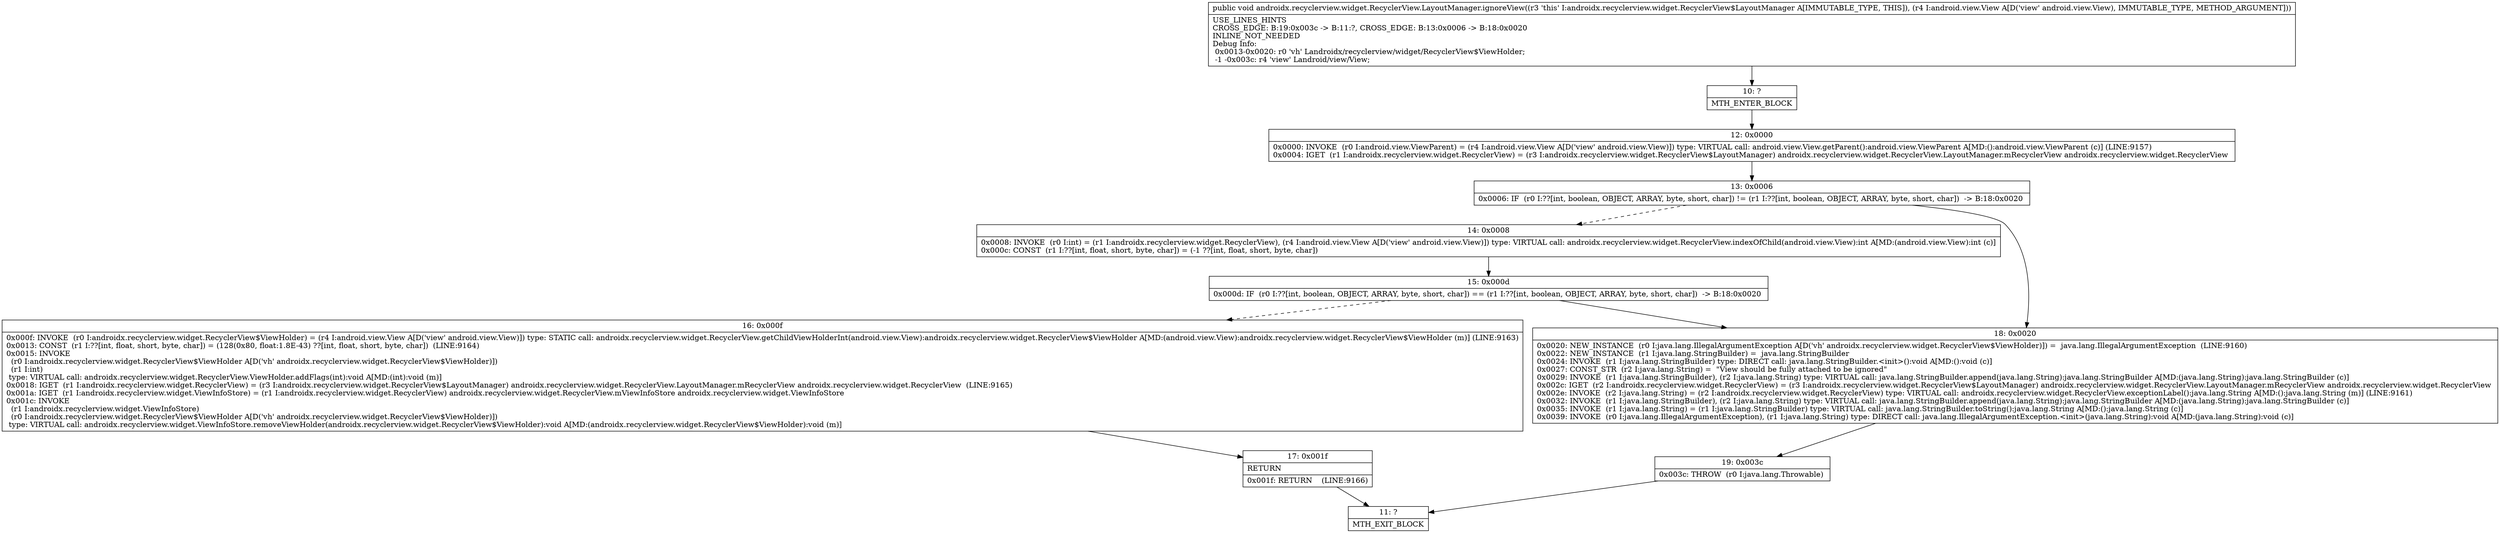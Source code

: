 digraph "CFG forandroidx.recyclerview.widget.RecyclerView.LayoutManager.ignoreView(Landroid\/view\/View;)V" {
Node_10 [shape=record,label="{10\:\ ?|MTH_ENTER_BLOCK\l}"];
Node_12 [shape=record,label="{12\:\ 0x0000|0x0000: INVOKE  (r0 I:android.view.ViewParent) = (r4 I:android.view.View A[D('view' android.view.View)]) type: VIRTUAL call: android.view.View.getParent():android.view.ViewParent A[MD:():android.view.ViewParent (c)] (LINE:9157)\l0x0004: IGET  (r1 I:androidx.recyclerview.widget.RecyclerView) = (r3 I:androidx.recyclerview.widget.RecyclerView$LayoutManager) androidx.recyclerview.widget.RecyclerView.LayoutManager.mRecyclerView androidx.recyclerview.widget.RecyclerView \l}"];
Node_13 [shape=record,label="{13\:\ 0x0006|0x0006: IF  (r0 I:??[int, boolean, OBJECT, ARRAY, byte, short, char]) != (r1 I:??[int, boolean, OBJECT, ARRAY, byte, short, char])  \-\> B:18:0x0020 \l}"];
Node_14 [shape=record,label="{14\:\ 0x0008|0x0008: INVOKE  (r0 I:int) = (r1 I:androidx.recyclerview.widget.RecyclerView), (r4 I:android.view.View A[D('view' android.view.View)]) type: VIRTUAL call: androidx.recyclerview.widget.RecyclerView.indexOfChild(android.view.View):int A[MD:(android.view.View):int (c)]\l0x000c: CONST  (r1 I:??[int, float, short, byte, char]) = (\-1 ??[int, float, short, byte, char]) \l}"];
Node_15 [shape=record,label="{15\:\ 0x000d|0x000d: IF  (r0 I:??[int, boolean, OBJECT, ARRAY, byte, short, char]) == (r1 I:??[int, boolean, OBJECT, ARRAY, byte, short, char])  \-\> B:18:0x0020 \l}"];
Node_16 [shape=record,label="{16\:\ 0x000f|0x000f: INVOKE  (r0 I:androidx.recyclerview.widget.RecyclerView$ViewHolder) = (r4 I:android.view.View A[D('view' android.view.View)]) type: STATIC call: androidx.recyclerview.widget.RecyclerView.getChildViewHolderInt(android.view.View):androidx.recyclerview.widget.RecyclerView$ViewHolder A[MD:(android.view.View):androidx.recyclerview.widget.RecyclerView$ViewHolder (m)] (LINE:9163)\l0x0013: CONST  (r1 I:??[int, float, short, byte, char]) = (128(0x80, float:1.8E\-43) ??[int, float, short, byte, char])  (LINE:9164)\l0x0015: INVOKE  \l  (r0 I:androidx.recyclerview.widget.RecyclerView$ViewHolder A[D('vh' androidx.recyclerview.widget.RecyclerView$ViewHolder)])\l  (r1 I:int)\l type: VIRTUAL call: androidx.recyclerview.widget.RecyclerView.ViewHolder.addFlags(int):void A[MD:(int):void (m)]\l0x0018: IGET  (r1 I:androidx.recyclerview.widget.RecyclerView) = (r3 I:androidx.recyclerview.widget.RecyclerView$LayoutManager) androidx.recyclerview.widget.RecyclerView.LayoutManager.mRecyclerView androidx.recyclerview.widget.RecyclerView  (LINE:9165)\l0x001a: IGET  (r1 I:androidx.recyclerview.widget.ViewInfoStore) = (r1 I:androidx.recyclerview.widget.RecyclerView) androidx.recyclerview.widget.RecyclerView.mViewInfoStore androidx.recyclerview.widget.ViewInfoStore \l0x001c: INVOKE  \l  (r1 I:androidx.recyclerview.widget.ViewInfoStore)\l  (r0 I:androidx.recyclerview.widget.RecyclerView$ViewHolder A[D('vh' androidx.recyclerview.widget.RecyclerView$ViewHolder)])\l type: VIRTUAL call: androidx.recyclerview.widget.ViewInfoStore.removeViewHolder(androidx.recyclerview.widget.RecyclerView$ViewHolder):void A[MD:(androidx.recyclerview.widget.RecyclerView$ViewHolder):void (m)]\l}"];
Node_17 [shape=record,label="{17\:\ 0x001f|RETURN\l|0x001f: RETURN    (LINE:9166)\l}"];
Node_11 [shape=record,label="{11\:\ ?|MTH_EXIT_BLOCK\l}"];
Node_18 [shape=record,label="{18\:\ 0x0020|0x0020: NEW_INSTANCE  (r0 I:java.lang.IllegalArgumentException A[D('vh' androidx.recyclerview.widget.RecyclerView$ViewHolder)]) =  java.lang.IllegalArgumentException  (LINE:9160)\l0x0022: NEW_INSTANCE  (r1 I:java.lang.StringBuilder) =  java.lang.StringBuilder \l0x0024: INVOKE  (r1 I:java.lang.StringBuilder) type: DIRECT call: java.lang.StringBuilder.\<init\>():void A[MD:():void (c)]\l0x0027: CONST_STR  (r2 I:java.lang.String) =  \"View should be fully attached to be ignored\" \l0x0029: INVOKE  (r1 I:java.lang.StringBuilder), (r2 I:java.lang.String) type: VIRTUAL call: java.lang.StringBuilder.append(java.lang.String):java.lang.StringBuilder A[MD:(java.lang.String):java.lang.StringBuilder (c)]\l0x002c: IGET  (r2 I:androidx.recyclerview.widget.RecyclerView) = (r3 I:androidx.recyclerview.widget.RecyclerView$LayoutManager) androidx.recyclerview.widget.RecyclerView.LayoutManager.mRecyclerView androidx.recyclerview.widget.RecyclerView \l0x002e: INVOKE  (r2 I:java.lang.String) = (r2 I:androidx.recyclerview.widget.RecyclerView) type: VIRTUAL call: androidx.recyclerview.widget.RecyclerView.exceptionLabel():java.lang.String A[MD:():java.lang.String (m)] (LINE:9161)\l0x0032: INVOKE  (r1 I:java.lang.StringBuilder), (r2 I:java.lang.String) type: VIRTUAL call: java.lang.StringBuilder.append(java.lang.String):java.lang.StringBuilder A[MD:(java.lang.String):java.lang.StringBuilder (c)]\l0x0035: INVOKE  (r1 I:java.lang.String) = (r1 I:java.lang.StringBuilder) type: VIRTUAL call: java.lang.StringBuilder.toString():java.lang.String A[MD:():java.lang.String (c)]\l0x0039: INVOKE  (r0 I:java.lang.IllegalArgumentException), (r1 I:java.lang.String) type: DIRECT call: java.lang.IllegalArgumentException.\<init\>(java.lang.String):void A[MD:(java.lang.String):void (c)]\l}"];
Node_19 [shape=record,label="{19\:\ 0x003c|0x003c: THROW  (r0 I:java.lang.Throwable) \l}"];
MethodNode[shape=record,label="{public void androidx.recyclerview.widget.RecyclerView.LayoutManager.ignoreView((r3 'this' I:androidx.recyclerview.widget.RecyclerView$LayoutManager A[IMMUTABLE_TYPE, THIS]), (r4 I:android.view.View A[D('view' android.view.View), IMMUTABLE_TYPE, METHOD_ARGUMENT]))  | USE_LINES_HINTS\lCROSS_EDGE: B:19:0x003c \-\> B:11:?, CROSS_EDGE: B:13:0x0006 \-\> B:18:0x0020\lINLINE_NOT_NEEDED\lDebug Info:\l  0x0013\-0x0020: r0 'vh' Landroidx\/recyclerview\/widget\/RecyclerView$ViewHolder;\l  \-1 \-0x003c: r4 'view' Landroid\/view\/View;\l}"];
MethodNode -> Node_10;Node_10 -> Node_12;
Node_12 -> Node_13;
Node_13 -> Node_14[style=dashed];
Node_13 -> Node_18;
Node_14 -> Node_15;
Node_15 -> Node_16[style=dashed];
Node_15 -> Node_18;
Node_16 -> Node_17;
Node_17 -> Node_11;
Node_18 -> Node_19;
Node_19 -> Node_11;
}


